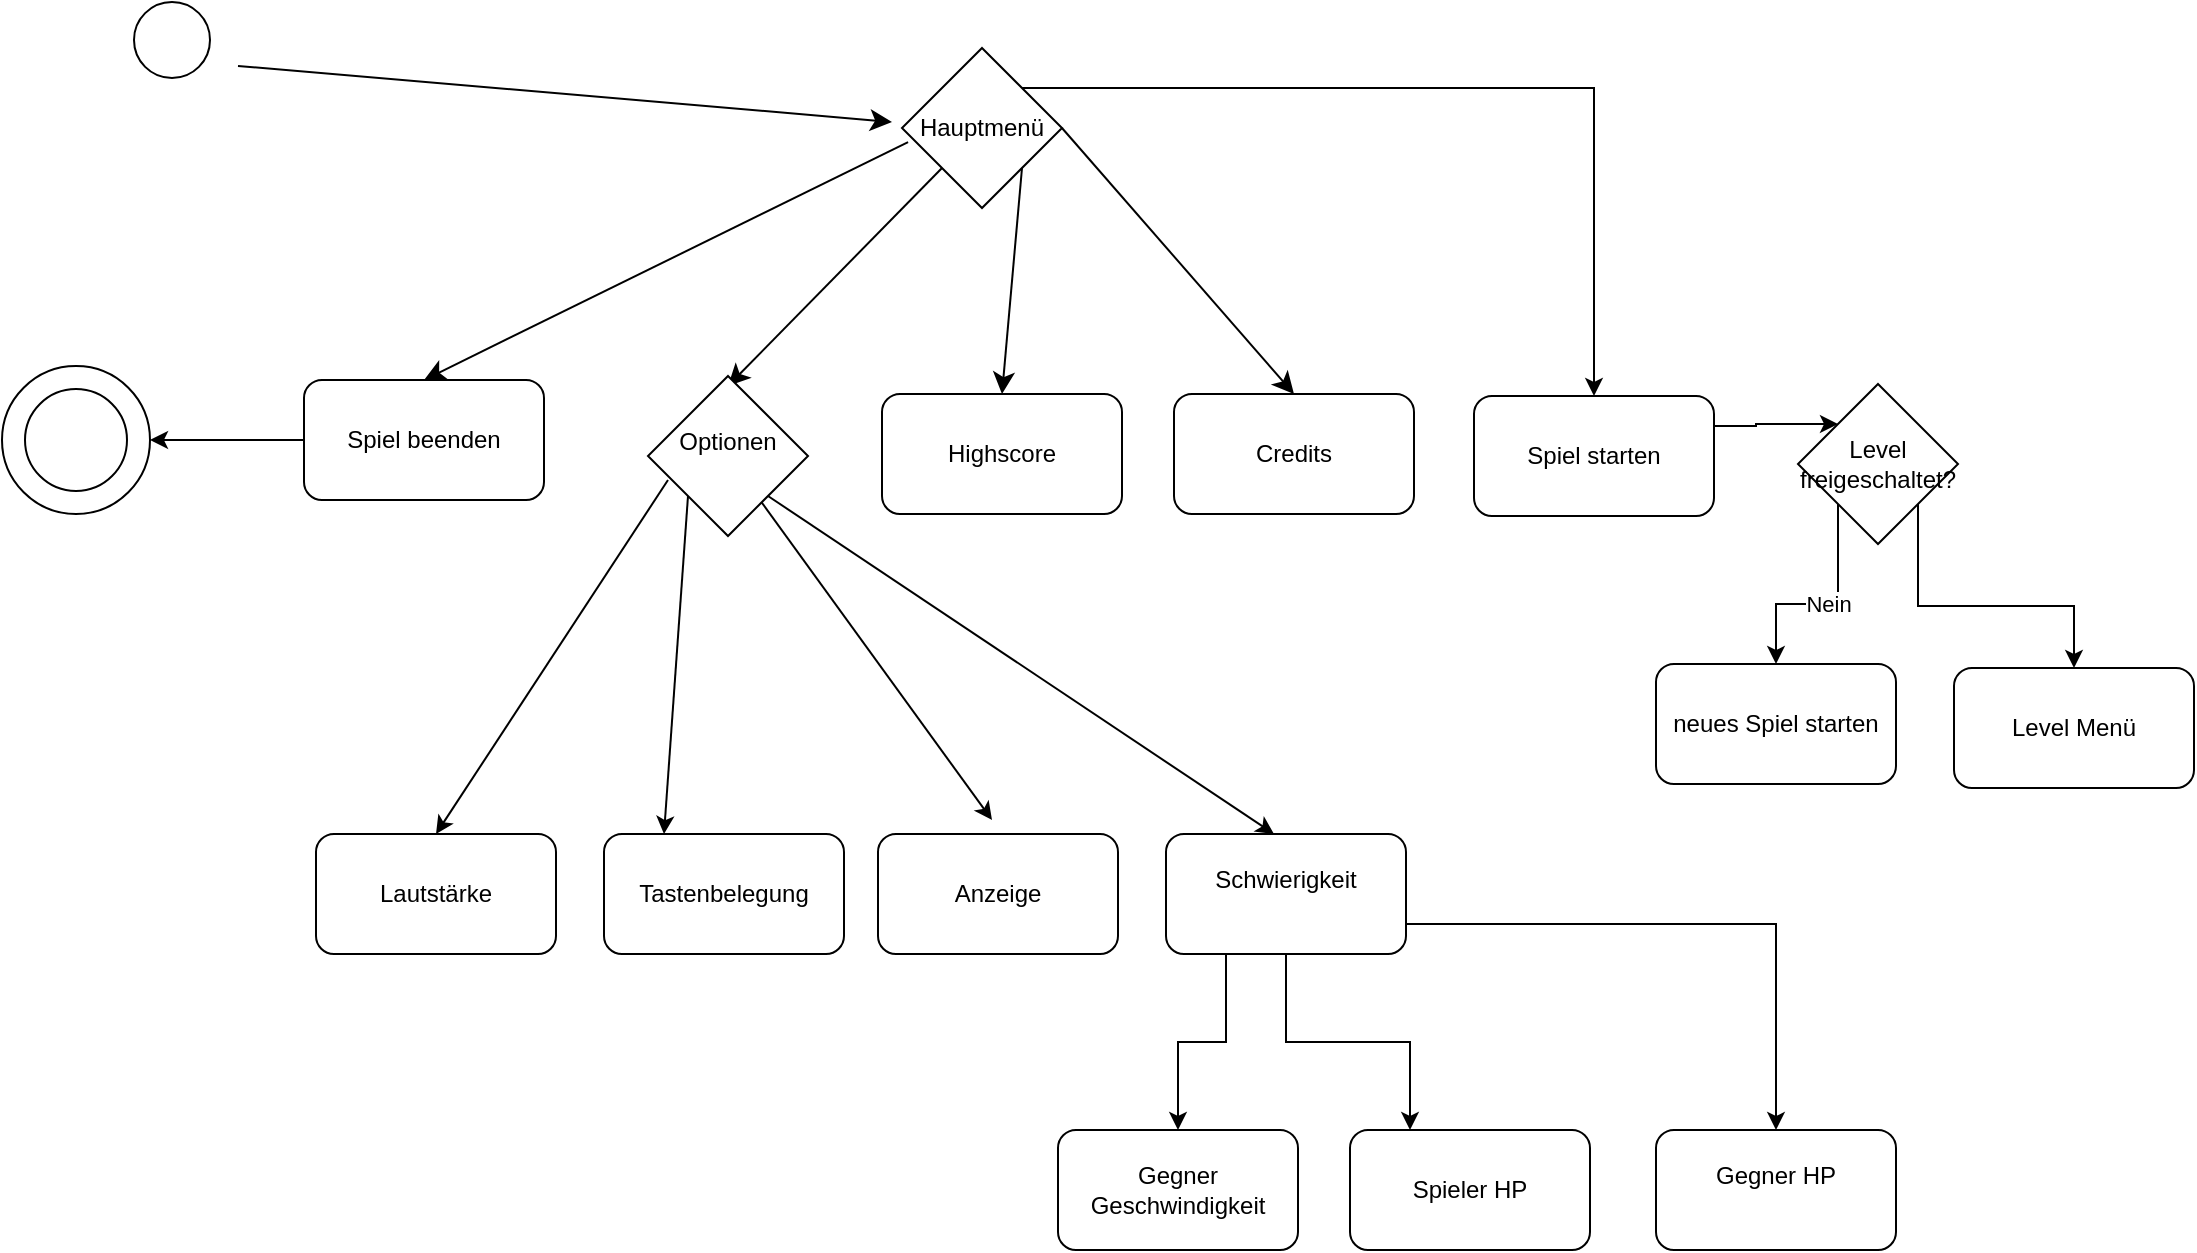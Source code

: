 <mxfile version="24.7.17">
  <diagram name="Seite-1" id="lQnJl0b2nGtGwMILH2Yc">
    <mxGraphModel dx="2074" dy="1191" grid="0" gridSize="10" guides="1" tooltips="1" connect="1" arrows="1" fold="1" page="0" pageScale="1" pageWidth="827" pageHeight="1169" math="0" shadow="0">
      <root>
        <mxCell id="0" />
        <mxCell id="1" parent="0" />
        <mxCell id="64IpgmcBa8euB1ozY5YU-2" value="" style="ellipse;whiteSpace=wrap;html=1;aspect=fixed;" parent="1" vertex="1">
          <mxGeometry x="-314" y="-194" width="38" height="38" as="geometry" />
        </mxCell>
        <mxCell id="64IpgmcBa8euB1ozY5YU-3" value="" style="endArrow=classic;html=1;rounded=0;fontSize=12;startSize=8;endSize=8;curved=1;" parent="1" edge="1">
          <mxGeometry width="50" height="50" relative="1" as="geometry">
            <mxPoint x="-262" y="-162" as="sourcePoint" />
            <mxPoint x="65" y="-134" as="targetPoint" />
          </mxGeometry>
        </mxCell>
        <mxCell id="o4UTqkmUccYZ7qVZ8mLp-24" style="edgeStyle=orthogonalEdgeStyle;rounded=0;orthogonalLoop=1;jettySize=auto;html=1;exitX=1;exitY=0.25;exitDx=0;exitDy=0;entryX=0;entryY=0;entryDx=0;entryDy=0;" edge="1" parent="1" source="64IpgmcBa8euB1ozY5YU-6" target="o4UTqkmUccYZ7qVZ8mLp-23">
          <mxGeometry relative="1" as="geometry" />
        </mxCell>
        <mxCell id="64IpgmcBa8euB1ozY5YU-6" value="Spiel starten" style="rounded=1;whiteSpace=wrap;html=1;" parent="1" vertex="1">
          <mxGeometry x="356" y="3" width="120" height="60" as="geometry" />
        </mxCell>
        <mxCell id="64IpgmcBa8euB1ozY5YU-7" value="Highscore" style="rounded=1;whiteSpace=wrap;html=1;" parent="1" vertex="1">
          <mxGeometry x="60" y="2" width="120" height="60" as="geometry" />
        </mxCell>
        <mxCell id="64IpgmcBa8euB1ozY5YU-13" style="edgeStyle=none;curved=1;rounded=0;orthogonalLoop=1;jettySize=auto;html=1;exitX=1;exitY=1;exitDx=0;exitDy=0;entryX=0.5;entryY=0;entryDx=0;entryDy=0;fontSize=12;startSize=8;endSize=8;" parent="1" source="64IpgmcBa8euB1ozY5YU-8" target="64IpgmcBa8euB1ozY5YU-7" edge="1">
          <mxGeometry relative="1" as="geometry" />
        </mxCell>
        <mxCell id="o4UTqkmUccYZ7qVZ8mLp-22" style="edgeStyle=orthogonalEdgeStyle;rounded=0;orthogonalLoop=1;jettySize=auto;html=1;exitX=1;exitY=0;exitDx=0;exitDy=0;" edge="1" parent="1" source="64IpgmcBa8euB1ozY5YU-8" target="64IpgmcBa8euB1ozY5YU-6">
          <mxGeometry relative="1" as="geometry" />
        </mxCell>
        <mxCell id="64IpgmcBa8euB1ozY5YU-8" value="Hauptmenü" style="rhombus;whiteSpace=wrap;html=1;" parent="1" vertex="1">
          <mxGeometry x="70" y="-171" width="80" height="80" as="geometry" />
        </mxCell>
        <mxCell id="64IpgmcBa8euB1ozY5YU-10" style="edgeStyle=none;curved=1;rounded=0;orthogonalLoop=1;jettySize=auto;html=1;exitX=0;exitY=1;exitDx=0;exitDy=0;entryX=0.6;entryY=0.017;entryDx=0;entryDy=0;entryPerimeter=0;fontSize=12;startSize=8;endSize=8;" parent="1" source="64IpgmcBa8euB1ozY5YU-8" edge="1">
          <mxGeometry relative="1" as="geometry">
            <mxPoint x="-17" y="-1.98" as="targetPoint" />
          </mxGeometry>
        </mxCell>
        <mxCell id="64IpgmcBa8euB1ozY5YU-14" value="Credits" style="rounded=1;whiteSpace=wrap;html=1;" parent="1" vertex="1">
          <mxGeometry x="206" y="2" width="120" height="60" as="geometry" />
        </mxCell>
        <mxCell id="o4UTqkmUccYZ7qVZ8mLp-20" style="edgeStyle=orthogonalEdgeStyle;rounded=0;orthogonalLoop=1;jettySize=auto;html=1;exitX=0;exitY=0.5;exitDx=0;exitDy=0;entryX=1;entryY=0.5;entryDx=0;entryDy=0;" edge="1" parent="1" source="64IpgmcBa8euB1ozY5YU-15" target="o4UTqkmUccYZ7qVZ8mLp-19">
          <mxGeometry relative="1" as="geometry" />
        </mxCell>
        <mxCell id="64IpgmcBa8euB1ozY5YU-15" value="Spiel beenden" style="rounded=1;whiteSpace=wrap;html=1;" parent="1" vertex="1">
          <mxGeometry x="-229" y="-5" width="120" height="60" as="geometry" />
        </mxCell>
        <mxCell id="64IpgmcBa8euB1ozY5YU-16" value="" style="endArrow=classic;html=1;rounded=0;fontSize=12;startSize=8;endSize=8;curved=1;exitX=0.038;exitY=0.588;exitDx=0;exitDy=0;exitPerimeter=0;entryX=0.5;entryY=0;entryDx=0;entryDy=0;" parent="1" source="64IpgmcBa8euB1ozY5YU-8" target="64IpgmcBa8euB1ozY5YU-15" edge="1">
          <mxGeometry width="50" height="50" relative="1" as="geometry">
            <mxPoint x="168" y="212" as="sourcePoint" />
            <mxPoint x="218" y="162" as="targetPoint" />
          </mxGeometry>
        </mxCell>
        <mxCell id="64IpgmcBa8euB1ozY5YU-17" value="" style="endArrow=classic;html=1;rounded=0;fontSize=12;startSize=8;endSize=8;curved=1;exitX=1;exitY=0.5;exitDx=0;exitDy=0;entryX=0.5;entryY=0;entryDx=0;entryDy=0;" parent="1" source="64IpgmcBa8euB1ozY5YU-8" target="64IpgmcBa8euB1ozY5YU-14" edge="1">
          <mxGeometry width="50" height="50" relative="1" as="geometry">
            <mxPoint x="233" y="225" as="sourcePoint" />
            <mxPoint x="283" y="175" as="targetPoint" />
          </mxGeometry>
        </mxCell>
        <mxCell id="64IpgmcBa8euB1ozY5YU-18" value="&lt;div&gt;Optionen&lt;/div&gt;&lt;div&gt;&lt;br&gt;&lt;/div&gt;" style="rhombus;whiteSpace=wrap;html=1;" parent="1" vertex="1">
          <mxGeometry x="-57" y="-7" width="80" height="80" as="geometry" />
        </mxCell>
        <mxCell id="64IpgmcBa8euB1ozY5YU-19" value="Lautstärke" style="rounded=1;whiteSpace=wrap;html=1;" parent="1" vertex="1">
          <mxGeometry x="-223" y="222" width="120" height="60" as="geometry" />
        </mxCell>
        <mxCell id="64IpgmcBa8euB1ozY5YU-20" value="Tastenbelegung" style="rounded=1;whiteSpace=wrap;html=1;" parent="1" vertex="1">
          <mxGeometry x="-79" y="222" width="120" height="60" as="geometry" />
        </mxCell>
        <mxCell id="64IpgmcBa8euB1ozY5YU-21" value="Anzeige" style="rounded=1;whiteSpace=wrap;html=1;" parent="1" vertex="1">
          <mxGeometry x="58" y="222" width="120" height="60" as="geometry" />
        </mxCell>
        <mxCell id="o4UTqkmUccYZ7qVZ8mLp-13" style="edgeStyle=orthogonalEdgeStyle;rounded=0;orthogonalLoop=1;jettySize=auto;html=1;exitX=0.25;exitY=1;exitDx=0;exitDy=0;entryX=0.5;entryY=0;entryDx=0;entryDy=0;" edge="1" parent="1" source="64IpgmcBa8euB1ozY5YU-22" target="o4UTqkmUccYZ7qVZ8mLp-10">
          <mxGeometry relative="1" as="geometry" />
        </mxCell>
        <mxCell id="o4UTqkmUccYZ7qVZ8mLp-14" style="edgeStyle=orthogonalEdgeStyle;rounded=0;orthogonalLoop=1;jettySize=auto;html=1;exitX=0.5;exitY=1;exitDx=0;exitDy=0;entryX=0.25;entryY=0;entryDx=0;entryDy=0;" edge="1" parent="1" source="64IpgmcBa8euB1ozY5YU-22" target="o4UTqkmUccYZ7qVZ8mLp-11">
          <mxGeometry relative="1" as="geometry" />
        </mxCell>
        <mxCell id="o4UTqkmUccYZ7qVZ8mLp-17" style="edgeStyle=orthogonalEdgeStyle;rounded=0;orthogonalLoop=1;jettySize=auto;html=1;exitX=1;exitY=0.75;exitDx=0;exitDy=0;entryX=0.5;entryY=0;entryDx=0;entryDy=0;" edge="1" parent="1" source="64IpgmcBa8euB1ozY5YU-22" target="o4UTqkmUccYZ7qVZ8mLp-12">
          <mxGeometry relative="1" as="geometry" />
        </mxCell>
        <mxCell id="64IpgmcBa8euB1ozY5YU-22" value="&lt;div&gt;Schwierigkeit&lt;/div&gt;&lt;div&gt;&lt;br&gt;&lt;/div&gt;" style="rounded=1;whiteSpace=wrap;html=1;" parent="1" vertex="1">
          <mxGeometry x="202" y="222" width="120" height="60" as="geometry" />
        </mxCell>
        <mxCell id="o4UTqkmUccYZ7qVZ8mLp-6" value="" style="endArrow=classic;html=1;rounded=0;entryX=0.5;entryY=0;entryDx=0;entryDy=0;exitX=0.125;exitY=0.65;exitDx=0;exitDy=0;exitPerimeter=0;" edge="1" parent="1" source="64IpgmcBa8euB1ozY5YU-18" target="64IpgmcBa8euB1ozY5YU-19">
          <mxGeometry width="50" height="50" relative="1" as="geometry">
            <mxPoint x="-63" y="32" as="sourcePoint" />
            <mxPoint x="101" y="163" as="targetPoint" />
          </mxGeometry>
        </mxCell>
        <mxCell id="o4UTqkmUccYZ7qVZ8mLp-7" value="" style="endArrow=classic;html=1;rounded=0;exitX=1;exitY=1;exitDx=0;exitDy=0;entryX=0.45;entryY=0;entryDx=0;entryDy=0;entryPerimeter=0;" edge="1" parent="1" source="64IpgmcBa8euB1ozY5YU-18" target="64IpgmcBa8euB1ozY5YU-22">
          <mxGeometry width="50" height="50" relative="1" as="geometry">
            <mxPoint x="51" y="213" as="sourcePoint" />
            <mxPoint x="101" y="163" as="targetPoint" />
          </mxGeometry>
        </mxCell>
        <mxCell id="o4UTqkmUccYZ7qVZ8mLp-8" value="" style="endArrow=classic;html=1;rounded=0;" edge="1" parent="1" source="64IpgmcBa8euB1ozY5YU-18">
          <mxGeometry width="50" height="50" relative="1" as="geometry">
            <mxPoint x="51" y="213" as="sourcePoint" />
            <mxPoint x="115" y="215" as="targetPoint" />
          </mxGeometry>
        </mxCell>
        <mxCell id="o4UTqkmUccYZ7qVZ8mLp-9" value="" style="endArrow=classic;html=1;rounded=0;entryX=0.25;entryY=0;entryDx=0;entryDy=0;exitX=0;exitY=1;exitDx=0;exitDy=0;" edge="1" parent="1" source="64IpgmcBa8euB1ozY5YU-18" target="64IpgmcBa8euB1ozY5YU-20">
          <mxGeometry width="50" height="50" relative="1" as="geometry">
            <mxPoint x="-47" y="96" as="sourcePoint" />
            <mxPoint x="101" y="163" as="targetPoint" />
          </mxGeometry>
        </mxCell>
        <mxCell id="o4UTqkmUccYZ7qVZ8mLp-10" value="Gegner Geschwindigkeit" style="rounded=1;whiteSpace=wrap;html=1;" vertex="1" parent="1">
          <mxGeometry x="148" y="370" width="120" height="60" as="geometry" />
        </mxCell>
        <mxCell id="o4UTqkmUccYZ7qVZ8mLp-11" value="Spieler HP" style="rounded=1;whiteSpace=wrap;html=1;" vertex="1" parent="1">
          <mxGeometry x="294" y="370" width="120" height="60" as="geometry" />
        </mxCell>
        <mxCell id="o4UTqkmUccYZ7qVZ8mLp-12" value="&lt;div&gt;Gegner HP&lt;/div&gt;&lt;div&gt;&lt;br&gt;&lt;/div&gt;" style="rounded=1;whiteSpace=wrap;html=1;" vertex="1" parent="1">
          <mxGeometry x="447" y="370" width="120" height="60" as="geometry" />
        </mxCell>
        <mxCell id="o4UTqkmUccYZ7qVZ8mLp-19" value="" style="ellipse;whiteSpace=wrap;html=1;aspect=fixed;" vertex="1" parent="1">
          <mxGeometry x="-380" y="-12" width="74" height="74" as="geometry" />
        </mxCell>
        <mxCell id="o4UTqkmUccYZ7qVZ8mLp-18" value="" style="ellipse;whiteSpace=wrap;html=1;aspect=fixed;" vertex="1" parent="1">
          <mxGeometry x="-368.5" y="-0.5" width="51" height="51" as="geometry" />
        </mxCell>
        <mxCell id="o4UTqkmUccYZ7qVZ8mLp-21" style="edgeStyle=orthogonalEdgeStyle;rounded=0;orthogonalLoop=1;jettySize=auto;html=1;exitX=0.5;exitY=1;exitDx=0;exitDy=0;" edge="1" parent="1" source="o4UTqkmUccYZ7qVZ8mLp-18" target="o4UTqkmUccYZ7qVZ8mLp-18">
          <mxGeometry relative="1" as="geometry" />
        </mxCell>
        <mxCell id="o4UTqkmUccYZ7qVZ8mLp-27" value="Nein" style="edgeStyle=orthogonalEdgeStyle;rounded=0;orthogonalLoop=1;jettySize=auto;html=1;exitX=0;exitY=1;exitDx=0;exitDy=0;entryX=0.5;entryY=0;entryDx=0;entryDy=0;" edge="1" parent="1" source="o4UTqkmUccYZ7qVZ8mLp-23" target="o4UTqkmUccYZ7qVZ8mLp-25">
          <mxGeometry relative="1" as="geometry" />
        </mxCell>
        <mxCell id="o4UTqkmUccYZ7qVZ8mLp-28" style="edgeStyle=orthogonalEdgeStyle;rounded=0;orthogonalLoop=1;jettySize=auto;html=1;exitX=1;exitY=1;exitDx=0;exitDy=0;entryX=0.5;entryY=0;entryDx=0;entryDy=0;" edge="1" parent="1" source="o4UTqkmUccYZ7qVZ8mLp-23" target="o4UTqkmUccYZ7qVZ8mLp-26">
          <mxGeometry relative="1" as="geometry" />
        </mxCell>
        <mxCell id="o4UTqkmUccYZ7qVZ8mLp-23" value="Level freigeschaltet?" style="rhombus;whiteSpace=wrap;html=1;" vertex="1" parent="1">
          <mxGeometry x="518" y="-3" width="80" height="80" as="geometry" />
        </mxCell>
        <mxCell id="o4UTqkmUccYZ7qVZ8mLp-25" value="neues Spiel starten" style="rounded=1;whiteSpace=wrap;html=1;" vertex="1" parent="1">
          <mxGeometry x="447" y="137" width="120" height="60" as="geometry" />
        </mxCell>
        <mxCell id="o4UTqkmUccYZ7qVZ8mLp-26" value="Level Menü" style="rounded=1;whiteSpace=wrap;html=1;" vertex="1" parent="1">
          <mxGeometry x="596" y="139" width="120" height="60" as="geometry" />
        </mxCell>
      </root>
    </mxGraphModel>
  </diagram>
</mxfile>
